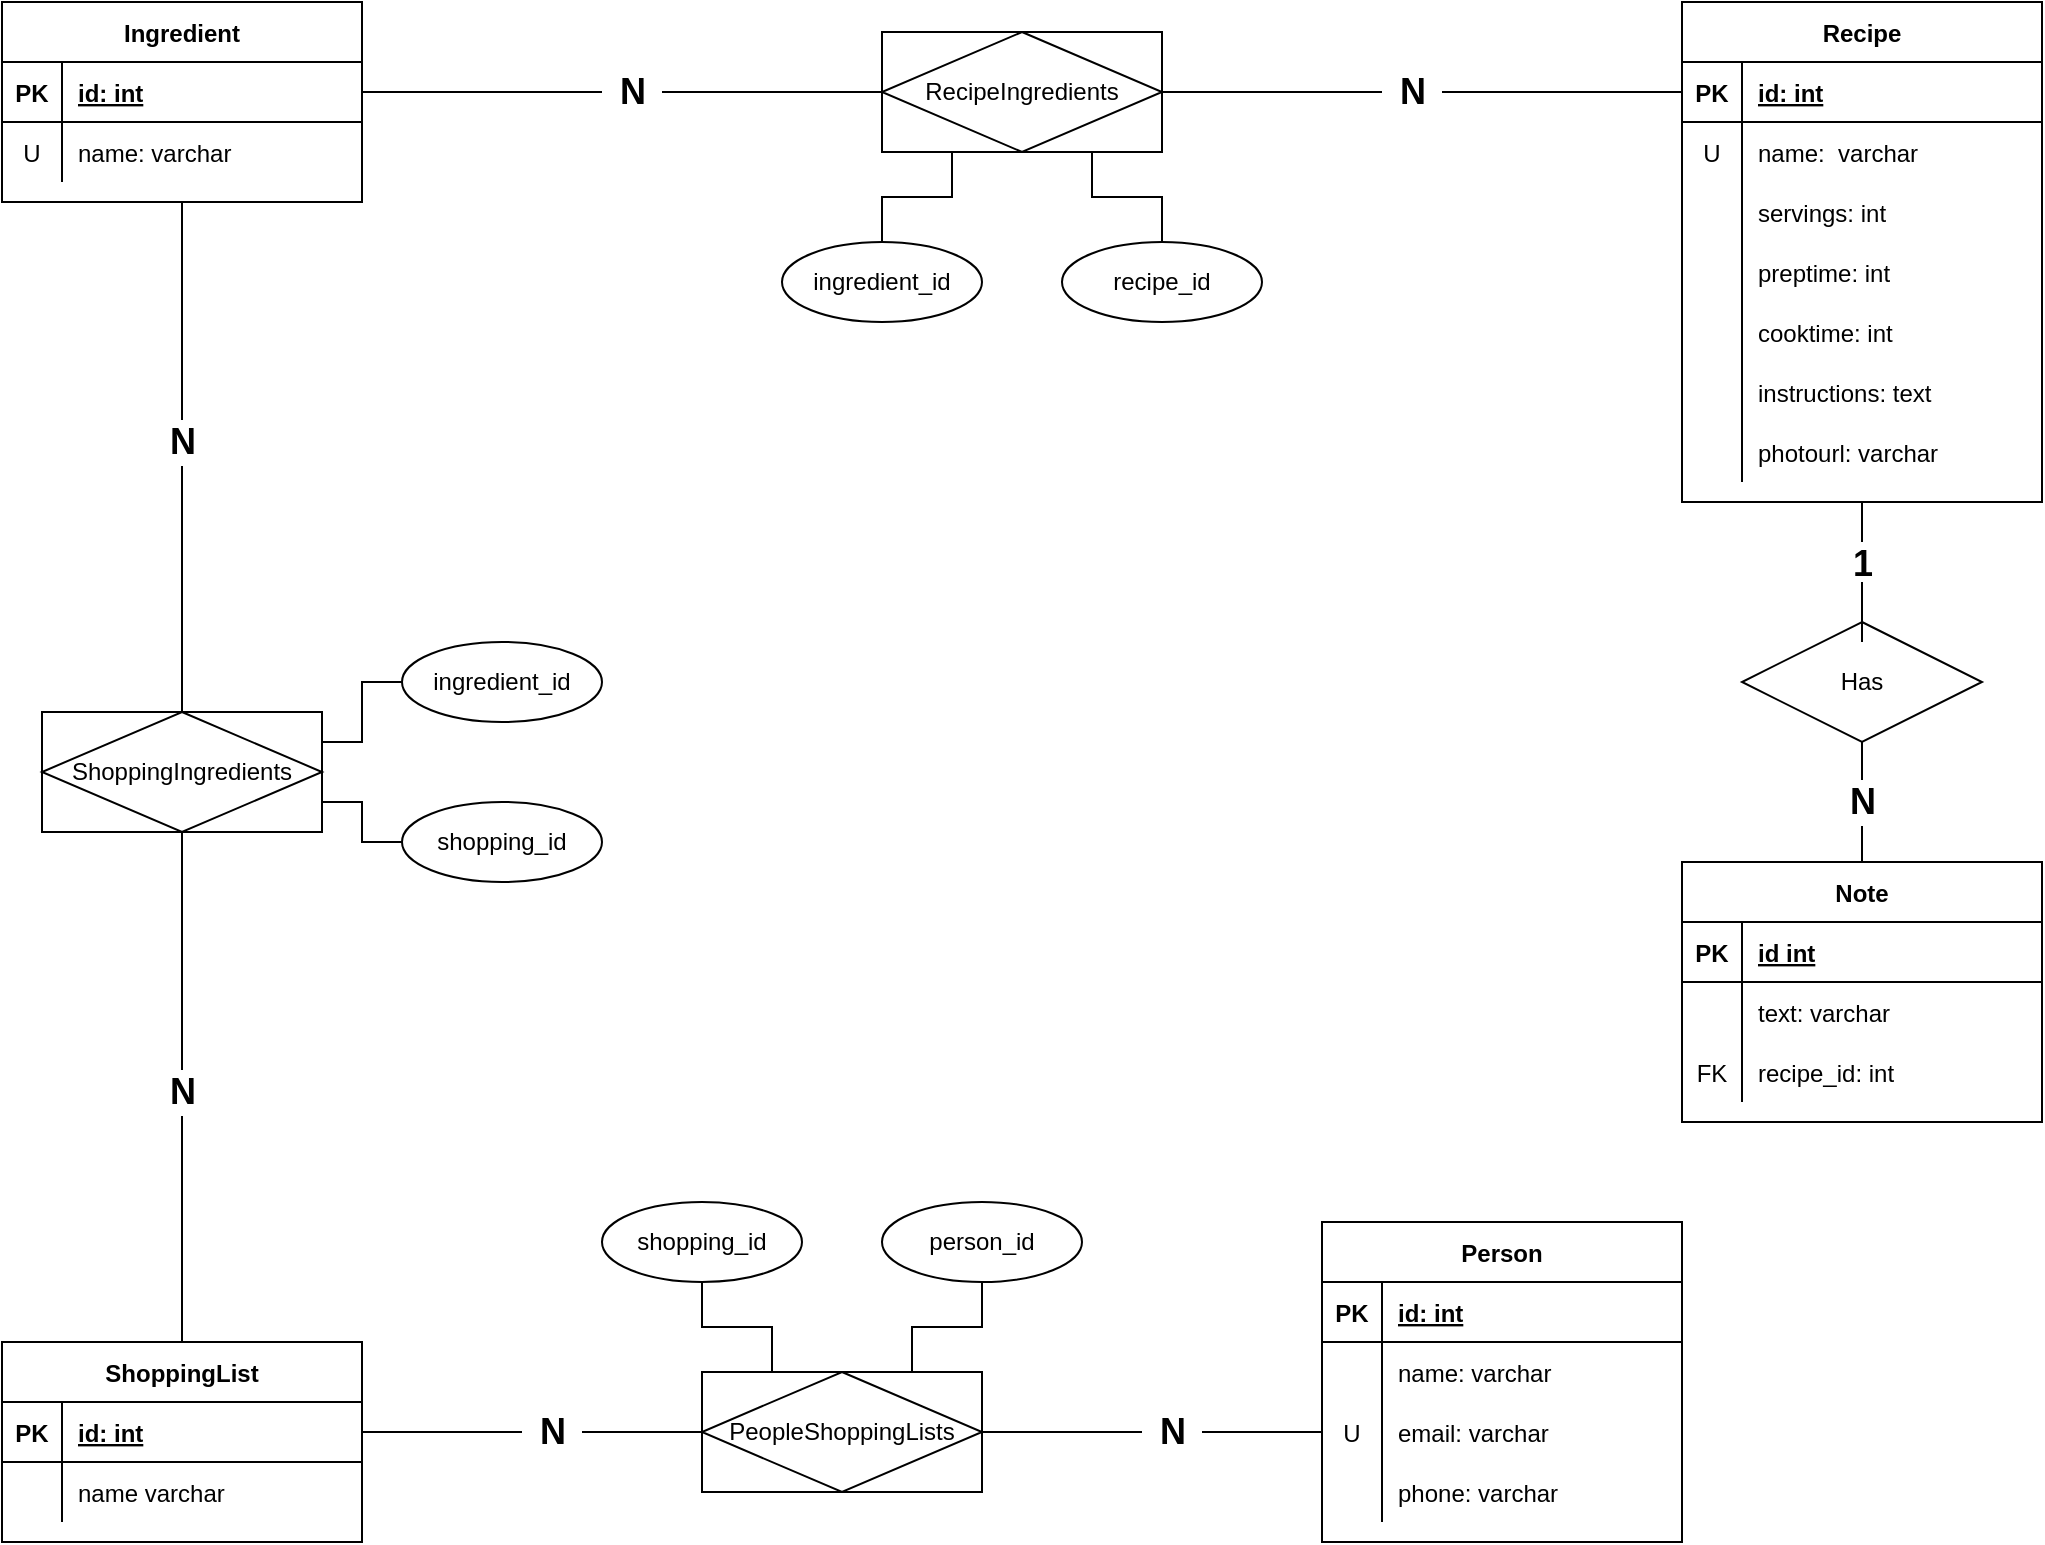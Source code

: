 <mxfile version="15.9.4"><diagram id="A1bSfAojBkygeRRvLQZA" name="Page-1"><mxGraphModel dx="1673" dy="852" grid="1" gridSize="10" guides="1" tooltips="1" connect="1" arrows="1" fold="1" page="1" pageScale="1" pageWidth="1100" pageHeight="850" math="0" shadow="0"><root><mxCell id="0"/><mxCell id="1" parent="0"/><mxCell id="CaiGx99qQ3iuJ3qym4G--1" value="Recipe" style="shape=table;startSize=30;container=1;collapsible=1;childLayout=tableLayout;fixedRows=1;rowLines=0;fontStyle=1;align=center;resizeLast=1;" vertex="1" parent="1"><mxGeometry x="880" y="40" width="180" height="250" as="geometry"/></mxCell><mxCell id="CaiGx99qQ3iuJ3qym4G--2" value="" style="shape=partialRectangle;collapsible=0;dropTarget=0;pointerEvents=0;fillColor=none;top=0;left=0;bottom=1;right=0;points=[[0,0.5],[1,0.5]];portConstraint=eastwest;" vertex="1" parent="CaiGx99qQ3iuJ3qym4G--1"><mxGeometry y="30" width="180" height="30" as="geometry"/></mxCell><mxCell id="CaiGx99qQ3iuJ3qym4G--3" value="PK" style="shape=partialRectangle;connectable=0;fillColor=none;top=0;left=0;bottom=0;right=0;fontStyle=1;overflow=hidden;" vertex="1" parent="CaiGx99qQ3iuJ3qym4G--2"><mxGeometry width="30" height="30" as="geometry"><mxRectangle width="30" height="30" as="alternateBounds"/></mxGeometry></mxCell><mxCell id="CaiGx99qQ3iuJ3qym4G--4" value="id: int" style="shape=partialRectangle;connectable=0;fillColor=none;top=0;left=0;bottom=0;right=0;align=left;spacingLeft=6;fontStyle=5;overflow=hidden;" vertex="1" parent="CaiGx99qQ3iuJ3qym4G--2"><mxGeometry x="30" width="150" height="30" as="geometry"><mxRectangle width="150" height="30" as="alternateBounds"/></mxGeometry></mxCell><mxCell id="CaiGx99qQ3iuJ3qym4G--5" value="" style="shape=partialRectangle;collapsible=0;dropTarget=0;pointerEvents=0;fillColor=none;top=0;left=0;bottom=0;right=0;points=[[0,0.5],[1,0.5]];portConstraint=eastwest;" vertex="1" parent="CaiGx99qQ3iuJ3qym4G--1"><mxGeometry y="60" width="180" height="30" as="geometry"/></mxCell><mxCell id="CaiGx99qQ3iuJ3qym4G--6" value="U" style="shape=partialRectangle;connectable=0;fillColor=none;top=0;left=0;bottom=0;right=0;editable=1;overflow=hidden;" vertex="1" parent="CaiGx99qQ3iuJ3qym4G--5"><mxGeometry width="30" height="30" as="geometry"><mxRectangle width="30" height="30" as="alternateBounds"/></mxGeometry></mxCell><mxCell id="CaiGx99qQ3iuJ3qym4G--7" value="name:  varchar" style="shape=partialRectangle;connectable=0;fillColor=none;top=0;left=0;bottom=0;right=0;align=left;spacingLeft=6;overflow=hidden;" vertex="1" parent="CaiGx99qQ3iuJ3qym4G--5"><mxGeometry x="30" width="150" height="30" as="geometry"><mxRectangle width="150" height="30" as="alternateBounds"/></mxGeometry></mxCell><mxCell id="CaiGx99qQ3iuJ3qym4G--8" value="" style="shape=partialRectangle;collapsible=0;dropTarget=0;pointerEvents=0;fillColor=none;top=0;left=0;bottom=0;right=0;points=[[0,0.5],[1,0.5]];portConstraint=eastwest;" vertex="1" parent="CaiGx99qQ3iuJ3qym4G--1"><mxGeometry y="90" width="180" height="30" as="geometry"/></mxCell><mxCell id="CaiGx99qQ3iuJ3qym4G--9" value="" style="shape=partialRectangle;connectable=0;fillColor=none;top=0;left=0;bottom=0;right=0;editable=1;overflow=hidden;" vertex="1" parent="CaiGx99qQ3iuJ3qym4G--8"><mxGeometry width="30" height="30" as="geometry"><mxRectangle width="30" height="30" as="alternateBounds"/></mxGeometry></mxCell><mxCell id="CaiGx99qQ3iuJ3qym4G--10" value="servings: int" style="shape=partialRectangle;connectable=0;fillColor=none;top=0;left=0;bottom=0;right=0;align=left;spacingLeft=6;overflow=hidden;" vertex="1" parent="CaiGx99qQ3iuJ3qym4G--8"><mxGeometry x="30" width="150" height="30" as="geometry"><mxRectangle width="150" height="30" as="alternateBounds"/></mxGeometry></mxCell><mxCell id="CaiGx99qQ3iuJ3qym4G--11" value="" style="shape=partialRectangle;collapsible=0;dropTarget=0;pointerEvents=0;fillColor=none;top=0;left=0;bottom=0;right=0;points=[[0,0.5],[1,0.5]];portConstraint=eastwest;" vertex="1" parent="CaiGx99qQ3iuJ3qym4G--1"><mxGeometry y="120" width="180" height="30" as="geometry"/></mxCell><mxCell id="CaiGx99qQ3iuJ3qym4G--12" value="" style="shape=partialRectangle;connectable=0;fillColor=none;top=0;left=0;bottom=0;right=0;editable=1;overflow=hidden;" vertex="1" parent="CaiGx99qQ3iuJ3qym4G--11"><mxGeometry width="30" height="30" as="geometry"><mxRectangle width="30" height="30" as="alternateBounds"/></mxGeometry></mxCell><mxCell id="CaiGx99qQ3iuJ3qym4G--13" value="preptime: int" style="shape=partialRectangle;connectable=0;fillColor=none;top=0;left=0;bottom=0;right=0;align=left;spacingLeft=6;overflow=hidden;" vertex="1" parent="CaiGx99qQ3iuJ3qym4G--11"><mxGeometry x="30" width="150" height="30" as="geometry"><mxRectangle width="150" height="30" as="alternateBounds"/></mxGeometry></mxCell><mxCell id="CaiGx99qQ3iuJ3qym4G--15" style="shape=partialRectangle;collapsible=0;dropTarget=0;pointerEvents=0;fillColor=none;top=0;left=0;bottom=0;right=0;points=[[0,0.5],[1,0.5]];portConstraint=eastwest;" vertex="1" parent="CaiGx99qQ3iuJ3qym4G--1"><mxGeometry y="150" width="180" height="30" as="geometry"/></mxCell><mxCell id="CaiGx99qQ3iuJ3qym4G--16" style="shape=partialRectangle;connectable=0;fillColor=none;top=0;left=0;bottom=0;right=0;editable=1;overflow=hidden;" vertex="1" parent="CaiGx99qQ3iuJ3qym4G--15"><mxGeometry width="30" height="30" as="geometry"><mxRectangle width="30" height="30" as="alternateBounds"/></mxGeometry></mxCell><mxCell id="CaiGx99qQ3iuJ3qym4G--17" value="cooktime: int" style="shape=partialRectangle;connectable=0;fillColor=none;top=0;left=0;bottom=0;right=0;align=left;spacingLeft=6;overflow=hidden;" vertex="1" parent="CaiGx99qQ3iuJ3qym4G--15"><mxGeometry x="30" width="150" height="30" as="geometry"><mxRectangle width="150" height="30" as="alternateBounds"/></mxGeometry></mxCell><mxCell id="CaiGx99qQ3iuJ3qym4G--18" style="shape=partialRectangle;collapsible=0;dropTarget=0;pointerEvents=0;fillColor=none;top=0;left=0;bottom=0;right=0;points=[[0,0.5],[1,0.5]];portConstraint=eastwest;" vertex="1" parent="CaiGx99qQ3iuJ3qym4G--1"><mxGeometry y="180" width="180" height="30" as="geometry"/></mxCell><mxCell id="CaiGx99qQ3iuJ3qym4G--19" style="shape=partialRectangle;connectable=0;fillColor=none;top=0;left=0;bottom=0;right=0;editable=1;overflow=hidden;" vertex="1" parent="CaiGx99qQ3iuJ3qym4G--18"><mxGeometry width="30" height="30" as="geometry"><mxRectangle width="30" height="30" as="alternateBounds"/></mxGeometry></mxCell><mxCell id="CaiGx99qQ3iuJ3qym4G--20" value="instructions: text" style="shape=partialRectangle;connectable=0;fillColor=none;top=0;left=0;bottom=0;right=0;align=left;spacingLeft=6;overflow=hidden;" vertex="1" parent="CaiGx99qQ3iuJ3qym4G--18"><mxGeometry x="30" width="150" height="30" as="geometry"><mxRectangle width="150" height="30" as="alternateBounds"/></mxGeometry></mxCell><mxCell id="CaiGx99qQ3iuJ3qym4G--21" style="shape=partialRectangle;collapsible=0;dropTarget=0;pointerEvents=0;fillColor=none;top=0;left=0;bottom=0;right=0;points=[[0,0.5],[1,0.5]];portConstraint=eastwest;" vertex="1" parent="CaiGx99qQ3iuJ3qym4G--1"><mxGeometry y="210" width="180" height="30" as="geometry"/></mxCell><mxCell id="CaiGx99qQ3iuJ3qym4G--22" style="shape=partialRectangle;connectable=0;fillColor=none;top=0;left=0;bottom=0;right=0;editable=1;overflow=hidden;" vertex="1" parent="CaiGx99qQ3iuJ3qym4G--21"><mxGeometry width="30" height="30" as="geometry"><mxRectangle width="30" height="30" as="alternateBounds"/></mxGeometry></mxCell><mxCell id="CaiGx99qQ3iuJ3qym4G--23" value="photourl: varchar" style="shape=partialRectangle;connectable=0;fillColor=none;top=0;left=0;bottom=0;right=0;align=left;spacingLeft=6;overflow=hidden;" vertex="1" parent="CaiGx99qQ3iuJ3qym4G--21"><mxGeometry x="30" width="150" height="30" as="geometry"><mxRectangle width="150" height="30" as="alternateBounds"/></mxGeometry></mxCell><mxCell id="CaiGx99qQ3iuJ3qym4G--27" value="Ingredient" style="shape=table;startSize=30;container=1;collapsible=1;childLayout=tableLayout;fixedRows=1;rowLines=0;fontStyle=1;align=center;resizeLast=1;" vertex="1" parent="1"><mxGeometry x="40" y="40" width="180" height="100" as="geometry"/></mxCell><mxCell id="CaiGx99qQ3iuJ3qym4G--28" value="" style="shape=partialRectangle;collapsible=0;dropTarget=0;pointerEvents=0;fillColor=none;top=0;left=0;bottom=1;right=0;points=[[0,0.5],[1,0.5]];portConstraint=eastwest;" vertex="1" parent="CaiGx99qQ3iuJ3qym4G--27"><mxGeometry y="30" width="180" height="30" as="geometry"/></mxCell><mxCell id="CaiGx99qQ3iuJ3qym4G--29" value="PK" style="shape=partialRectangle;connectable=0;fillColor=none;top=0;left=0;bottom=0;right=0;fontStyle=1;overflow=hidden;" vertex="1" parent="CaiGx99qQ3iuJ3qym4G--28"><mxGeometry width="30" height="30" as="geometry"><mxRectangle width="30" height="30" as="alternateBounds"/></mxGeometry></mxCell><mxCell id="CaiGx99qQ3iuJ3qym4G--30" value="id: int" style="shape=partialRectangle;connectable=0;fillColor=none;top=0;left=0;bottom=0;right=0;align=left;spacingLeft=6;fontStyle=5;overflow=hidden;" vertex="1" parent="CaiGx99qQ3iuJ3qym4G--28"><mxGeometry x="30" width="150" height="30" as="geometry"><mxRectangle width="150" height="30" as="alternateBounds"/></mxGeometry></mxCell><mxCell id="CaiGx99qQ3iuJ3qym4G--31" value="" style="shape=partialRectangle;collapsible=0;dropTarget=0;pointerEvents=0;fillColor=none;top=0;left=0;bottom=0;right=0;points=[[0,0.5],[1,0.5]];portConstraint=eastwest;" vertex="1" parent="CaiGx99qQ3iuJ3qym4G--27"><mxGeometry y="60" width="180" height="30" as="geometry"/></mxCell><mxCell id="CaiGx99qQ3iuJ3qym4G--32" value="U" style="shape=partialRectangle;connectable=0;fillColor=none;top=0;left=0;bottom=0;right=0;editable=1;overflow=hidden;" vertex="1" parent="CaiGx99qQ3iuJ3qym4G--31"><mxGeometry width="30" height="30" as="geometry"><mxRectangle width="30" height="30" as="alternateBounds"/></mxGeometry></mxCell><mxCell id="CaiGx99qQ3iuJ3qym4G--33" value="name: varchar" style="shape=partialRectangle;connectable=0;fillColor=none;top=0;left=0;bottom=0;right=0;align=left;spacingLeft=6;overflow=hidden;" vertex="1" parent="CaiGx99qQ3iuJ3qym4G--31"><mxGeometry x="30" width="150" height="30" as="geometry"><mxRectangle width="150" height="30" as="alternateBounds"/></mxGeometry></mxCell><mxCell id="CaiGx99qQ3iuJ3qym4G--40" value="Note" style="shape=table;startSize=30;container=1;collapsible=1;childLayout=tableLayout;fixedRows=1;rowLines=0;fontStyle=1;align=center;resizeLast=1;" vertex="1" parent="1"><mxGeometry x="880" y="470" width="180" height="130" as="geometry"/></mxCell><mxCell id="CaiGx99qQ3iuJ3qym4G--41" value="" style="shape=partialRectangle;collapsible=0;dropTarget=0;pointerEvents=0;fillColor=none;top=0;left=0;bottom=1;right=0;points=[[0,0.5],[1,0.5]];portConstraint=eastwest;" vertex="1" parent="CaiGx99qQ3iuJ3qym4G--40"><mxGeometry y="30" width="180" height="30" as="geometry"/></mxCell><mxCell id="CaiGx99qQ3iuJ3qym4G--42" value="PK" style="shape=partialRectangle;connectable=0;fillColor=none;top=0;left=0;bottom=0;right=0;fontStyle=1;overflow=hidden;" vertex="1" parent="CaiGx99qQ3iuJ3qym4G--41"><mxGeometry width="30" height="30" as="geometry"><mxRectangle width="30" height="30" as="alternateBounds"/></mxGeometry></mxCell><mxCell id="CaiGx99qQ3iuJ3qym4G--43" value="id int" style="shape=partialRectangle;connectable=0;fillColor=none;top=0;left=0;bottom=0;right=0;align=left;spacingLeft=6;fontStyle=5;overflow=hidden;" vertex="1" parent="CaiGx99qQ3iuJ3qym4G--41"><mxGeometry x="30" width="150" height="30" as="geometry"><mxRectangle width="150" height="30" as="alternateBounds"/></mxGeometry></mxCell><mxCell id="CaiGx99qQ3iuJ3qym4G--44" value="" style="shape=partialRectangle;collapsible=0;dropTarget=0;pointerEvents=0;fillColor=none;top=0;left=0;bottom=0;right=0;points=[[0,0.5],[1,0.5]];portConstraint=eastwest;" vertex="1" parent="CaiGx99qQ3iuJ3qym4G--40"><mxGeometry y="60" width="180" height="30" as="geometry"/></mxCell><mxCell id="CaiGx99qQ3iuJ3qym4G--45" value="" style="shape=partialRectangle;connectable=0;fillColor=none;top=0;left=0;bottom=0;right=0;editable=1;overflow=hidden;" vertex="1" parent="CaiGx99qQ3iuJ3qym4G--44"><mxGeometry width="30" height="30" as="geometry"><mxRectangle width="30" height="30" as="alternateBounds"/></mxGeometry></mxCell><mxCell id="CaiGx99qQ3iuJ3qym4G--46" value="text: varchar" style="shape=partialRectangle;connectable=0;fillColor=none;top=0;left=0;bottom=0;right=0;align=left;spacingLeft=6;overflow=hidden;" vertex="1" parent="CaiGx99qQ3iuJ3qym4G--44"><mxGeometry x="30" width="150" height="30" as="geometry"><mxRectangle width="150" height="30" as="alternateBounds"/></mxGeometry></mxCell><mxCell id="CaiGx99qQ3iuJ3qym4G--47" value="" style="shape=partialRectangle;collapsible=0;dropTarget=0;pointerEvents=0;fillColor=none;top=0;left=0;bottom=0;right=0;points=[[0,0.5],[1,0.5]];portConstraint=eastwest;" vertex="1" parent="CaiGx99qQ3iuJ3qym4G--40"><mxGeometry y="90" width="180" height="30" as="geometry"/></mxCell><mxCell id="CaiGx99qQ3iuJ3qym4G--48" value="FK" style="shape=partialRectangle;connectable=0;fillColor=none;top=0;left=0;bottom=0;right=0;editable=1;overflow=hidden;" vertex="1" parent="CaiGx99qQ3iuJ3qym4G--47"><mxGeometry width="30" height="30" as="geometry"><mxRectangle width="30" height="30" as="alternateBounds"/></mxGeometry></mxCell><mxCell id="CaiGx99qQ3iuJ3qym4G--49" value="recipe_id: int" style="shape=partialRectangle;connectable=0;fillColor=none;top=0;left=0;bottom=0;right=0;align=left;spacingLeft=6;overflow=hidden;" vertex="1" parent="CaiGx99qQ3iuJ3qym4G--47"><mxGeometry x="30" width="150" height="30" as="geometry"><mxRectangle width="150" height="30" as="alternateBounds"/></mxGeometry></mxCell><mxCell id="CaiGx99qQ3iuJ3qym4G--53" value="Person" style="shape=table;startSize=30;container=1;collapsible=1;childLayout=tableLayout;fixedRows=1;rowLines=0;fontStyle=1;align=center;resizeLast=1;" vertex="1" parent="1"><mxGeometry x="700" y="650" width="180" height="160" as="geometry"/></mxCell><mxCell id="CaiGx99qQ3iuJ3qym4G--54" value="" style="shape=partialRectangle;collapsible=0;dropTarget=0;pointerEvents=0;fillColor=none;top=0;left=0;bottom=1;right=0;points=[[0,0.5],[1,0.5]];portConstraint=eastwest;" vertex="1" parent="CaiGx99qQ3iuJ3qym4G--53"><mxGeometry y="30" width="180" height="30" as="geometry"/></mxCell><mxCell id="CaiGx99qQ3iuJ3qym4G--55" value="PK" style="shape=partialRectangle;connectable=0;fillColor=none;top=0;left=0;bottom=0;right=0;fontStyle=1;overflow=hidden;" vertex="1" parent="CaiGx99qQ3iuJ3qym4G--54"><mxGeometry width="30" height="30" as="geometry"><mxRectangle width="30" height="30" as="alternateBounds"/></mxGeometry></mxCell><mxCell id="CaiGx99qQ3iuJ3qym4G--56" value="id: int" style="shape=partialRectangle;connectable=0;fillColor=none;top=0;left=0;bottom=0;right=0;align=left;spacingLeft=6;fontStyle=5;overflow=hidden;" vertex="1" parent="CaiGx99qQ3iuJ3qym4G--54"><mxGeometry x="30" width="150" height="30" as="geometry"><mxRectangle width="150" height="30" as="alternateBounds"/></mxGeometry></mxCell><mxCell id="CaiGx99qQ3iuJ3qym4G--57" value="" style="shape=partialRectangle;collapsible=0;dropTarget=0;pointerEvents=0;fillColor=none;top=0;left=0;bottom=0;right=0;points=[[0,0.5],[1,0.5]];portConstraint=eastwest;" vertex="1" parent="CaiGx99qQ3iuJ3qym4G--53"><mxGeometry y="60" width="180" height="30" as="geometry"/></mxCell><mxCell id="CaiGx99qQ3iuJ3qym4G--58" value="" style="shape=partialRectangle;connectable=0;fillColor=none;top=0;left=0;bottom=0;right=0;editable=1;overflow=hidden;" vertex="1" parent="CaiGx99qQ3iuJ3qym4G--57"><mxGeometry width="30" height="30" as="geometry"><mxRectangle width="30" height="30" as="alternateBounds"/></mxGeometry></mxCell><mxCell id="CaiGx99qQ3iuJ3qym4G--59" value="name: varchar" style="shape=partialRectangle;connectable=0;fillColor=none;top=0;left=0;bottom=0;right=0;align=left;spacingLeft=6;overflow=hidden;" vertex="1" parent="CaiGx99qQ3iuJ3qym4G--57"><mxGeometry x="30" width="150" height="30" as="geometry"><mxRectangle width="150" height="30" as="alternateBounds"/></mxGeometry></mxCell><mxCell id="CaiGx99qQ3iuJ3qym4G--60" value="" style="shape=partialRectangle;collapsible=0;dropTarget=0;pointerEvents=0;fillColor=none;top=0;left=0;bottom=0;right=0;points=[[0,0.5],[1,0.5]];portConstraint=eastwest;" vertex="1" parent="CaiGx99qQ3iuJ3qym4G--53"><mxGeometry y="90" width="180" height="30" as="geometry"/></mxCell><mxCell id="CaiGx99qQ3iuJ3qym4G--61" value="U" style="shape=partialRectangle;connectable=0;fillColor=none;top=0;left=0;bottom=0;right=0;editable=1;overflow=hidden;" vertex="1" parent="CaiGx99qQ3iuJ3qym4G--60"><mxGeometry width="30" height="30" as="geometry"><mxRectangle width="30" height="30" as="alternateBounds"/></mxGeometry></mxCell><mxCell id="CaiGx99qQ3iuJ3qym4G--62" value="email: varchar" style="shape=partialRectangle;connectable=0;fillColor=none;top=0;left=0;bottom=0;right=0;align=left;spacingLeft=6;overflow=hidden;" vertex="1" parent="CaiGx99qQ3iuJ3qym4G--60"><mxGeometry x="30" width="150" height="30" as="geometry"><mxRectangle width="150" height="30" as="alternateBounds"/></mxGeometry></mxCell><mxCell id="CaiGx99qQ3iuJ3qym4G--63" value="" style="shape=partialRectangle;collapsible=0;dropTarget=0;pointerEvents=0;fillColor=none;top=0;left=0;bottom=0;right=0;points=[[0,0.5],[1,0.5]];portConstraint=eastwest;" vertex="1" parent="CaiGx99qQ3iuJ3qym4G--53"><mxGeometry y="120" width="180" height="30" as="geometry"/></mxCell><mxCell id="CaiGx99qQ3iuJ3qym4G--64" value="" style="shape=partialRectangle;connectable=0;fillColor=none;top=0;left=0;bottom=0;right=0;editable=1;overflow=hidden;" vertex="1" parent="CaiGx99qQ3iuJ3qym4G--63"><mxGeometry width="30" height="30" as="geometry"><mxRectangle width="30" height="30" as="alternateBounds"/></mxGeometry></mxCell><mxCell id="CaiGx99qQ3iuJ3qym4G--65" value="phone: varchar" style="shape=partialRectangle;connectable=0;fillColor=none;top=0;left=0;bottom=0;right=0;align=left;spacingLeft=6;overflow=hidden;" vertex="1" parent="CaiGx99qQ3iuJ3qym4G--63"><mxGeometry x="30" width="150" height="30" as="geometry"><mxRectangle width="150" height="30" as="alternateBounds"/></mxGeometry></mxCell><mxCell id="CaiGx99qQ3iuJ3qym4G--66" value="ShoppingList" style="shape=table;startSize=30;container=1;collapsible=1;childLayout=tableLayout;fixedRows=1;rowLines=0;fontStyle=1;align=center;resizeLast=1;" vertex="1" parent="1"><mxGeometry x="40" y="710" width="180" height="100" as="geometry"/></mxCell><mxCell id="CaiGx99qQ3iuJ3qym4G--67" value="" style="shape=partialRectangle;collapsible=0;dropTarget=0;pointerEvents=0;fillColor=none;top=0;left=0;bottom=1;right=0;points=[[0,0.5],[1,0.5]];portConstraint=eastwest;" vertex="1" parent="CaiGx99qQ3iuJ3qym4G--66"><mxGeometry y="30" width="180" height="30" as="geometry"/></mxCell><mxCell id="CaiGx99qQ3iuJ3qym4G--68" value="PK" style="shape=partialRectangle;connectable=0;fillColor=none;top=0;left=0;bottom=0;right=0;fontStyle=1;overflow=hidden;" vertex="1" parent="CaiGx99qQ3iuJ3qym4G--67"><mxGeometry width="30" height="30" as="geometry"><mxRectangle width="30" height="30" as="alternateBounds"/></mxGeometry></mxCell><mxCell id="CaiGx99qQ3iuJ3qym4G--69" value="id: int" style="shape=partialRectangle;connectable=0;fillColor=none;top=0;left=0;bottom=0;right=0;align=left;spacingLeft=6;fontStyle=5;overflow=hidden;" vertex="1" parent="CaiGx99qQ3iuJ3qym4G--67"><mxGeometry x="30" width="150" height="30" as="geometry"><mxRectangle width="150" height="30" as="alternateBounds"/></mxGeometry></mxCell><mxCell id="CaiGx99qQ3iuJ3qym4G--70" value="" style="shape=partialRectangle;collapsible=0;dropTarget=0;pointerEvents=0;fillColor=none;top=0;left=0;bottom=0;right=0;points=[[0,0.5],[1,0.5]];portConstraint=eastwest;" vertex="1" parent="CaiGx99qQ3iuJ3qym4G--66"><mxGeometry y="60" width="180" height="30" as="geometry"/></mxCell><mxCell id="CaiGx99qQ3iuJ3qym4G--71" value="" style="shape=partialRectangle;connectable=0;fillColor=none;top=0;left=0;bottom=0;right=0;editable=1;overflow=hidden;" vertex="1" parent="CaiGx99qQ3iuJ3qym4G--70"><mxGeometry width="30" height="30" as="geometry"><mxRectangle width="30" height="30" as="alternateBounds"/></mxGeometry></mxCell><mxCell id="CaiGx99qQ3iuJ3qym4G--72" value="name varchar" style="shape=partialRectangle;connectable=0;fillColor=none;top=0;left=0;bottom=0;right=0;align=left;spacingLeft=6;overflow=hidden;" vertex="1" parent="CaiGx99qQ3iuJ3qym4G--70"><mxGeometry x="30" width="150" height="30" as="geometry"><mxRectangle width="150" height="30" as="alternateBounds"/></mxGeometry></mxCell><mxCell id="CaiGx99qQ3iuJ3qym4G--102" style="edgeStyle=orthogonalEdgeStyle;rounded=0;orthogonalLoop=1;jettySize=auto;html=1;exitX=1;exitY=0.5;exitDx=0;exitDy=0;entryX=0;entryY=0.5;entryDx=0;entryDy=0;endArrow=none;endFill=0;strokeColor=default;startArrow=none;" edge="1" parent="1" source="CaiGx99qQ3iuJ3qym4G--125" target="CaiGx99qQ3iuJ3qym4G--2"><mxGeometry relative="1" as="geometry"/></mxCell><mxCell id="CaiGx99qQ3iuJ3qym4G--79" value="RecipeIngredients" style="shape=associativeEntity;whiteSpace=wrap;html=1;align=center;" vertex="1" parent="1"><mxGeometry x="480" y="55" width="140" height="60" as="geometry"/></mxCell><mxCell id="CaiGx99qQ3iuJ3qym4G--86" style="edgeStyle=orthogonalEdgeStyle;rounded=0;orthogonalLoop=1;jettySize=auto;html=1;exitX=1;exitY=0.5;exitDx=0;exitDy=0;entryX=0;entryY=0.5;entryDx=0;entryDy=0;strokeColor=default;endArrow=none;endFill=0;startArrow=none;" edge="1" parent="1" source="CaiGx99qQ3iuJ3qym4G--126" target="CaiGx99qQ3iuJ3qym4G--79"><mxGeometry relative="1" as="geometry"/></mxCell><mxCell id="CaiGx99qQ3iuJ3qym4G--95" style="edgeStyle=orthogonalEdgeStyle;rounded=0;orthogonalLoop=1;jettySize=auto;html=1;entryX=0.5;entryY=1;entryDx=0;entryDy=0;endArrow=none;endFill=0;strokeColor=default;" edge="1" parent="1" source="CaiGx99qQ3iuJ3qym4G--92" target="CaiGx99qQ3iuJ3qym4G--27"><mxGeometry relative="1" as="geometry"/></mxCell><mxCell id="CaiGx99qQ3iuJ3qym4G--96" style="edgeStyle=orthogonalEdgeStyle;rounded=0;orthogonalLoop=1;jettySize=auto;html=1;exitX=0.5;exitY=1;exitDx=0;exitDy=0;entryX=0.5;entryY=0;entryDx=0;entryDy=0;endArrow=none;endFill=0;strokeColor=default;" edge="1" parent="1" source="CaiGx99qQ3iuJ3qym4G--92" target="CaiGx99qQ3iuJ3qym4G--66"><mxGeometry relative="1" as="geometry"/></mxCell><mxCell id="CaiGx99qQ3iuJ3qym4G--92" value="ShoppingIngredients" style="shape=associativeEntity;whiteSpace=wrap;html=1;align=center;" vertex="1" parent="1"><mxGeometry x="60" y="395" width="140" height="60" as="geometry"/></mxCell><mxCell id="CaiGx99qQ3iuJ3qym4G--99" style="edgeStyle=orthogonalEdgeStyle;rounded=0;orthogonalLoop=1;jettySize=auto;html=1;entryX=1;entryY=0.25;entryDx=0;entryDy=0;endArrow=none;endFill=0;strokeColor=default;" edge="1" parent="1" source="CaiGx99qQ3iuJ3qym4G--97" target="CaiGx99qQ3iuJ3qym4G--92"><mxGeometry relative="1" as="geometry"/></mxCell><mxCell id="CaiGx99qQ3iuJ3qym4G--97" value="ingredient_id" style="ellipse;whiteSpace=wrap;html=1;align=center;" vertex="1" parent="1"><mxGeometry x="240" y="360" width="100" height="40" as="geometry"/></mxCell><mxCell id="CaiGx99qQ3iuJ3qym4G--101" style="edgeStyle=orthogonalEdgeStyle;rounded=0;orthogonalLoop=1;jettySize=auto;html=1;entryX=1;entryY=0.75;entryDx=0;entryDy=0;endArrow=none;endFill=0;strokeColor=default;" edge="1" parent="1" source="CaiGx99qQ3iuJ3qym4G--98" target="CaiGx99qQ3iuJ3qym4G--92"><mxGeometry relative="1" as="geometry"/></mxCell><mxCell id="CaiGx99qQ3iuJ3qym4G--98" value="shopping_id" style="ellipse;whiteSpace=wrap;html=1;align=center;" vertex="1" parent="1"><mxGeometry x="240" y="440" width="100" height="40" as="geometry"/></mxCell><mxCell id="CaiGx99qQ3iuJ3qym4G--104" style="edgeStyle=orthogonalEdgeStyle;rounded=0;orthogonalLoop=1;jettySize=auto;html=1;entryX=0.5;entryY=1;entryDx=0;entryDy=0;endArrow=none;endFill=0;strokeColor=default;startArrow=none;" edge="1" parent="1" source="CaiGx99qQ3iuJ3qym4G--118" target="CaiGx99qQ3iuJ3qym4G--1"><mxGeometry relative="1" as="geometry"/></mxCell><mxCell id="CaiGx99qQ3iuJ3qym4G--105" style="edgeStyle=orthogonalEdgeStyle;rounded=0;orthogonalLoop=1;jettySize=auto;html=1;entryX=0.5;entryY=0;entryDx=0;entryDy=0;endArrow=none;endFill=0;strokeColor=default;" edge="1" parent="1" source="CaiGx99qQ3iuJ3qym4G--103" target="CaiGx99qQ3iuJ3qym4G--40"><mxGeometry relative="1" as="geometry"/></mxCell><mxCell id="CaiGx99qQ3iuJ3qym4G--103" value="Has" style="shape=rhombus;perimeter=rhombusPerimeter;whiteSpace=wrap;html=1;align=center;" vertex="1" parent="1"><mxGeometry x="910" y="350" width="120" height="60" as="geometry"/></mxCell><mxCell id="CaiGx99qQ3iuJ3qym4G--107" style="edgeStyle=orthogonalEdgeStyle;rounded=0;orthogonalLoop=1;jettySize=auto;html=1;entryX=1;entryY=0.5;entryDx=0;entryDy=0;endArrow=none;endFill=0;strokeColor=default;startArrow=none;" edge="1" parent="1" source="CaiGx99qQ3iuJ3qym4G--122" target="CaiGx99qQ3iuJ3qym4G--67"><mxGeometry relative="1" as="geometry"/></mxCell><mxCell id="CaiGx99qQ3iuJ3qym4G--108" style="edgeStyle=orthogonalEdgeStyle;rounded=0;orthogonalLoop=1;jettySize=auto;html=1;entryX=0;entryY=0.5;entryDx=0;entryDy=0;endArrow=none;endFill=0;strokeColor=default;startArrow=none;" edge="1" parent="1" source="CaiGx99qQ3iuJ3qym4G--121" target="CaiGx99qQ3iuJ3qym4G--60"><mxGeometry relative="1" as="geometry"/></mxCell><mxCell id="CaiGx99qQ3iuJ3qym4G--106" value="PeopleShoppingLists" style="shape=associativeEntity;whiteSpace=wrap;html=1;align=center;" vertex="1" parent="1"><mxGeometry x="390" y="725" width="140" height="60" as="geometry"/></mxCell><mxCell id="CaiGx99qQ3iuJ3qym4G--111" style="edgeStyle=orthogonalEdgeStyle;rounded=0;orthogonalLoop=1;jettySize=auto;html=1;exitX=0.5;exitY=1;exitDx=0;exitDy=0;entryX=0.25;entryY=0;entryDx=0;entryDy=0;endArrow=none;endFill=0;strokeColor=default;" edge="1" parent="1" source="CaiGx99qQ3iuJ3qym4G--109" target="CaiGx99qQ3iuJ3qym4G--106"><mxGeometry relative="1" as="geometry"/></mxCell><mxCell id="CaiGx99qQ3iuJ3qym4G--109" value="shopping_id" style="ellipse;whiteSpace=wrap;html=1;align=center;" vertex="1" parent="1"><mxGeometry x="340" y="640" width="100" height="40" as="geometry"/></mxCell><mxCell id="CaiGx99qQ3iuJ3qym4G--112" style="edgeStyle=orthogonalEdgeStyle;rounded=0;orthogonalLoop=1;jettySize=auto;html=1;exitX=0.5;exitY=1;exitDx=0;exitDy=0;entryX=0.75;entryY=0;entryDx=0;entryDy=0;endArrow=none;endFill=0;strokeColor=default;" edge="1" parent="1" source="CaiGx99qQ3iuJ3qym4G--110" target="CaiGx99qQ3iuJ3qym4G--106"><mxGeometry relative="1" as="geometry"/></mxCell><mxCell id="CaiGx99qQ3iuJ3qym4G--110" value="person_id" style="ellipse;whiteSpace=wrap;html=1;align=center;" vertex="1" parent="1"><mxGeometry x="480" y="640" width="100" height="40" as="geometry"/></mxCell><mxCell id="CaiGx99qQ3iuJ3qym4G--116" style="edgeStyle=orthogonalEdgeStyle;rounded=0;orthogonalLoop=1;jettySize=auto;html=1;exitX=0.5;exitY=0;exitDx=0;exitDy=0;entryX=0.25;entryY=1;entryDx=0;entryDy=0;endArrow=none;endFill=0;strokeColor=default;" edge="1" parent="1" source="CaiGx99qQ3iuJ3qym4G--113" target="CaiGx99qQ3iuJ3qym4G--79"><mxGeometry relative="1" as="geometry"/></mxCell><mxCell id="CaiGx99qQ3iuJ3qym4G--113" value="ingredient_id" style="ellipse;whiteSpace=wrap;html=1;align=center;" vertex="1" parent="1"><mxGeometry x="430" y="160" width="100" height="40" as="geometry"/></mxCell><mxCell id="CaiGx99qQ3iuJ3qym4G--117" style="edgeStyle=orthogonalEdgeStyle;rounded=0;orthogonalLoop=1;jettySize=auto;html=1;entryX=0.75;entryY=1;entryDx=0;entryDy=0;endArrow=none;endFill=0;strokeColor=default;" edge="1" parent="1" source="CaiGx99qQ3iuJ3qym4G--115" target="CaiGx99qQ3iuJ3qym4G--79"><mxGeometry relative="1" as="geometry"/></mxCell><mxCell id="CaiGx99qQ3iuJ3qym4G--115" value="recipe_id" style="ellipse;whiteSpace=wrap;html=1;align=center;" vertex="1" parent="1"><mxGeometry x="570" y="160" width="100" height="40" as="geometry"/></mxCell><mxCell id="CaiGx99qQ3iuJ3qym4G--119" value="N" style="text;html=1;resizable=0;autosize=1;align=center;verticalAlign=middle;points=[];fillColor=none;strokeColor=none;rounded=0;fontSize=18;labelBackgroundColor=default;fontStyle=1;labelBorderColor=#FFFFFF;" vertex="1" parent="1"><mxGeometry x="955" y="425" width="30" height="30" as="geometry"/></mxCell><mxCell id="CaiGx99qQ3iuJ3qym4G--123" value="N" style="text;html=1;resizable=0;autosize=1;align=center;verticalAlign=middle;points=[];fillColor=none;strokeColor=none;rounded=0;fontSize=18;labelBackgroundColor=default;fontStyle=1;labelBorderColor=#FFFFFF;" vertex="1" parent="1"><mxGeometry x="115" y="570" width="30" height="30" as="geometry"/></mxCell><mxCell id="CaiGx99qQ3iuJ3qym4G--124" value="N" style="text;html=1;resizable=0;autosize=1;align=center;verticalAlign=middle;points=[];fillColor=none;strokeColor=none;rounded=0;fontSize=18;labelBackgroundColor=default;fontStyle=1;labelBorderColor=#FFFFFF;" vertex="1" parent="1"><mxGeometry x="115" y="245" width="30" height="30" as="geometry"/></mxCell><mxCell id="CaiGx99qQ3iuJ3qym4G--126" value="N" style="text;html=1;resizable=0;autosize=1;align=center;verticalAlign=middle;points=[];fillColor=none;strokeColor=none;rounded=0;fontSize=18;fontStyle=1;labelBorderColor=#FFFFFF;labelBackgroundColor=default;" vertex="1" parent="1"><mxGeometry x="340" y="70" width="30" height="30" as="geometry"/></mxCell><mxCell id="CaiGx99qQ3iuJ3qym4G--127" value="" style="edgeStyle=orthogonalEdgeStyle;rounded=0;orthogonalLoop=1;jettySize=auto;html=1;exitX=1;exitY=0.5;exitDx=0;exitDy=0;entryX=0;entryY=0.5;entryDx=0;entryDy=0;strokeColor=default;endArrow=none;endFill=0;" edge="1" parent="1" source="CaiGx99qQ3iuJ3qym4G--28" target="CaiGx99qQ3iuJ3qym4G--126"><mxGeometry relative="1" as="geometry"><mxPoint x="220" y="85" as="sourcePoint"/><mxPoint x="480" y="85" as="targetPoint"/></mxGeometry></mxCell><mxCell id="CaiGx99qQ3iuJ3qym4G--125" value="N" style="text;html=1;resizable=0;autosize=1;align=center;verticalAlign=middle;points=[];fillColor=none;strokeColor=none;rounded=0;fontSize=18;fontStyle=1;labelBorderColor=#FFFFFF;labelBackgroundColor=default;" vertex="1" parent="1"><mxGeometry x="730" y="70" width="30" height="30" as="geometry"/></mxCell><mxCell id="CaiGx99qQ3iuJ3qym4G--128" value="" style="edgeStyle=orthogonalEdgeStyle;rounded=0;orthogonalLoop=1;jettySize=auto;html=1;exitX=1;exitY=0.5;exitDx=0;exitDy=0;entryX=0;entryY=0.5;entryDx=0;entryDy=0;endArrow=none;endFill=0;strokeColor=default;" edge="1" parent="1" source="CaiGx99qQ3iuJ3qym4G--79" target="CaiGx99qQ3iuJ3qym4G--125"><mxGeometry relative="1" as="geometry"><mxPoint x="620" y="85" as="sourcePoint"/><mxPoint x="880.0" y="85" as="targetPoint"/></mxGeometry></mxCell><mxCell id="CaiGx99qQ3iuJ3qym4G--122" value="N" style="text;html=1;resizable=0;autosize=1;align=center;verticalAlign=middle;points=[];fillColor=none;strokeColor=none;rounded=0;fontSize=18;fontStyle=1;labelBorderColor=#FFFFFF;labelBackgroundColor=default;" vertex="1" parent="1"><mxGeometry x="300" y="740" width="30" height="30" as="geometry"/></mxCell><mxCell id="CaiGx99qQ3iuJ3qym4G--129" value="" style="edgeStyle=orthogonalEdgeStyle;rounded=0;orthogonalLoop=1;jettySize=auto;html=1;entryX=1;entryY=0.5;entryDx=0;entryDy=0;endArrow=none;endFill=0;strokeColor=default;" edge="1" parent="1" source="CaiGx99qQ3iuJ3qym4G--106" target="CaiGx99qQ3iuJ3qym4G--122"><mxGeometry relative="1" as="geometry"><mxPoint x="390" y="755" as="sourcePoint"/><mxPoint x="220" y="755" as="targetPoint"/></mxGeometry></mxCell><mxCell id="CaiGx99qQ3iuJ3qym4G--121" value="N" style="text;html=1;resizable=0;autosize=1;align=center;verticalAlign=middle;points=[];fillColor=none;strokeColor=none;rounded=0;fontSize=18;fontStyle=1;labelBorderColor=#FFFFFF;labelBackgroundColor=default;" vertex="1" parent="1"><mxGeometry x="610" y="740" width="30" height="30" as="geometry"/></mxCell><mxCell id="CaiGx99qQ3iuJ3qym4G--130" value="" style="edgeStyle=orthogonalEdgeStyle;rounded=0;orthogonalLoop=1;jettySize=auto;html=1;entryX=0;entryY=0.5;entryDx=0;entryDy=0;endArrow=none;endFill=0;strokeColor=default;" edge="1" parent="1" source="CaiGx99qQ3iuJ3qym4G--106" target="CaiGx99qQ3iuJ3qym4G--121"><mxGeometry relative="1" as="geometry"><mxPoint x="530" y="755" as="sourcePoint"/><mxPoint x="700" y="755" as="targetPoint"/></mxGeometry></mxCell><mxCell id="CaiGx99qQ3iuJ3qym4G--118" value="1" style="text;html=1;resizable=0;autosize=1;align=center;verticalAlign=middle;points=[];fillColor=none;strokeColor=none;rounded=0;fontSize=18;labelBackgroundColor=default;spacing=2;labelBorderColor=#FFFFFF;spacingTop=-5;spacingBottom=3;fontStyle=1" vertex="1" parent="1"><mxGeometry x="955" y="310" width="30" height="30" as="geometry"/></mxCell><mxCell id="CaiGx99qQ3iuJ3qym4G--131" value="" style="edgeStyle=orthogonalEdgeStyle;rounded=0;orthogonalLoop=1;jettySize=auto;html=1;entryX=0.5;entryY=1;entryDx=0;entryDy=0;endArrow=none;endFill=0;strokeColor=default;" edge="1" parent="1" source="CaiGx99qQ3iuJ3qym4G--103" target="CaiGx99qQ3iuJ3qym4G--118"><mxGeometry relative="1" as="geometry"><mxPoint x="970.0" y="350" as="sourcePoint"/><mxPoint x="970.0" y="290" as="targetPoint"/></mxGeometry></mxCell></root></mxGraphModel></diagram></mxfile>